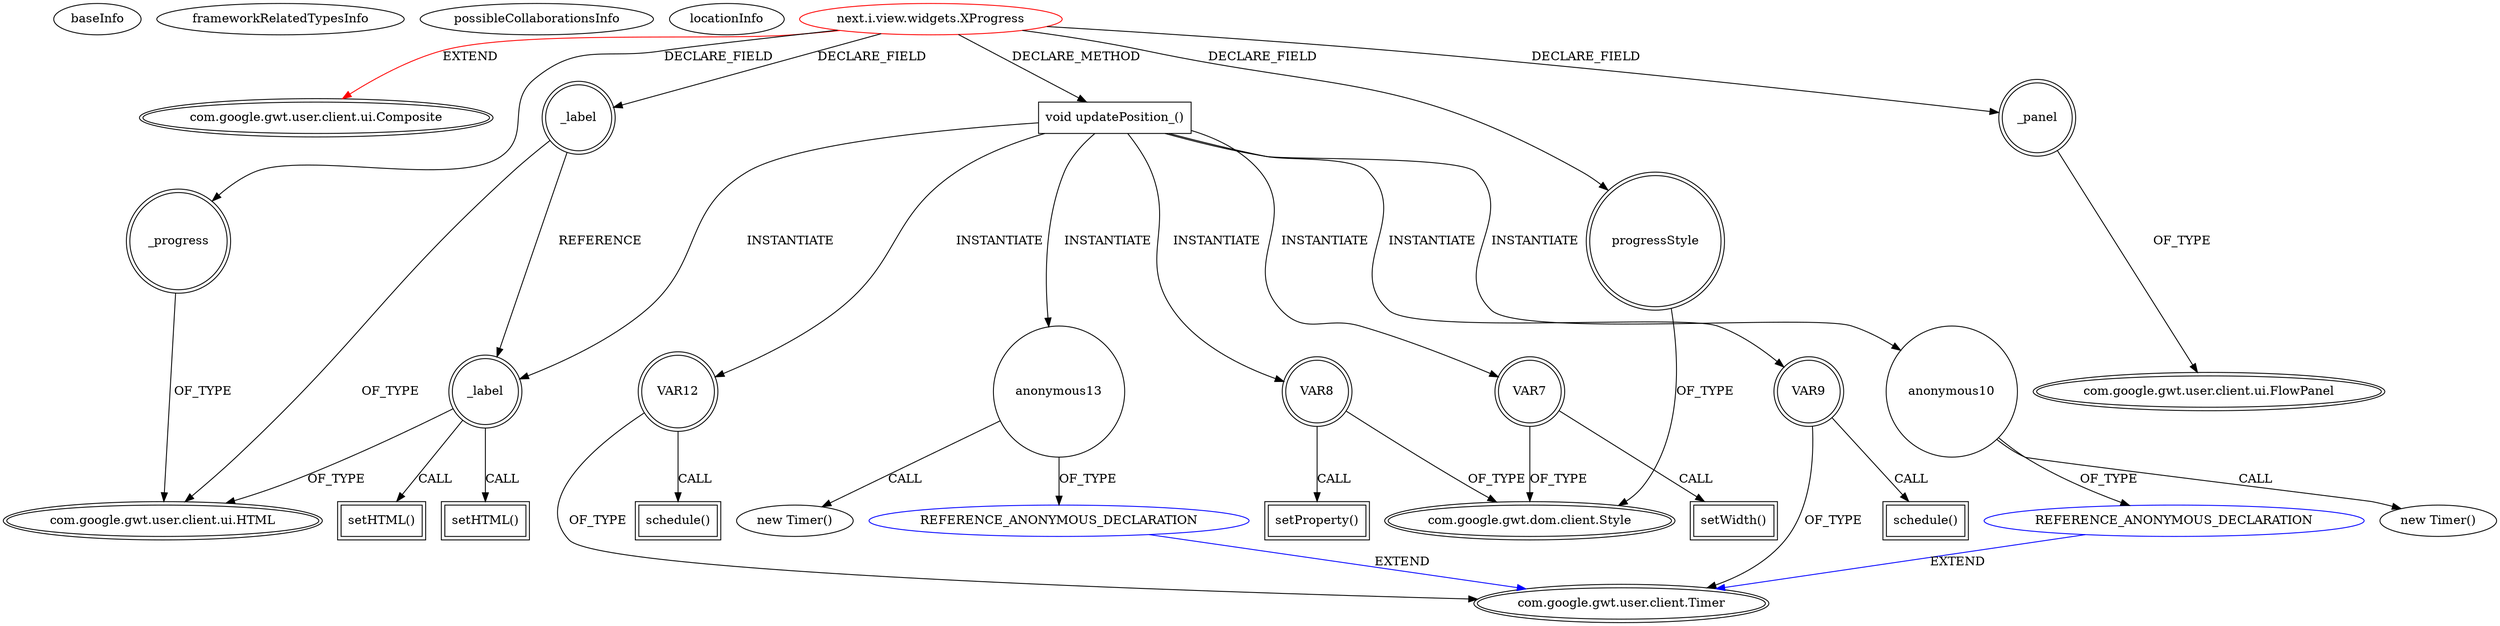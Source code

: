 digraph {
baseInfo[graphId=4209,category="extension_graph",isAnonymous=false,possibleRelation=true]
frameworkRelatedTypesInfo[0="com.google.gwt.user.client.ui.Composite"]
possibleCollaborationsInfo[0="4209~CLIENT_METHOD_DECLARATION-INSTANTIATION-~com.google.gwt.user.client.ui.Composite ~com.google.gwt.user.client.Timer ~false~true"]
locationInfo[projectName="nextinterfaces-next",filePath="/nextinterfaces-next/next-master/src/next/i/view/widgets/XProgress.java",contextSignature="XProgress",graphId="4209"]
0[label="next.i.view.widgets.XProgress",vertexType="ROOT_CLIENT_CLASS_DECLARATION",isFrameworkType=false,color=red]
1[label="com.google.gwt.user.client.ui.Composite",vertexType="FRAMEWORK_CLASS_TYPE",isFrameworkType=true,peripheries=2]
2[label="_label",vertexType="FIELD_DECLARATION",isFrameworkType=true,peripheries=2,shape=circle]
3[label="com.google.gwt.user.client.ui.HTML",vertexType="FRAMEWORK_CLASS_TYPE",isFrameworkType=true,peripheries=2]
4[label="_panel",vertexType="FIELD_DECLARATION",isFrameworkType=true,peripheries=2,shape=circle]
5[label="com.google.gwt.user.client.ui.FlowPanel",vertexType="FRAMEWORK_CLASS_TYPE",isFrameworkType=true,peripheries=2]
6[label="_progress",vertexType="FIELD_DECLARATION",isFrameworkType=true,peripheries=2,shape=circle]
8[label="progressStyle",vertexType="FIELD_DECLARATION",isFrameworkType=true,peripheries=2,shape=circle]
9[label="com.google.gwt.dom.client.Style",vertexType="FRAMEWORK_CLASS_TYPE",isFrameworkType=true,peripheries=2]
37[label="void updatePosition_()",vertexType="CLIENT_METHOD_DECLARATION",isFrameworkType=false,shape=box]
38[label="VAR7",vertexType="VARIABLE_EXPRESION",isFrameworkType=true,peripheries=2,shape=circle]
39[label="setWidth()",vertexType="INSIDE_CALL",isFrameworkType=true,peripheries=2,shape=box]
41[label="VAR8",vertexType="VARIABLE_EXPRESION",isFrameworkType=true,peripheries=2,shape=circle]
42[label="setProperty()",vertexType="INSIDE_CALL",isFrameworkType=true,peripheries=2,shape=box]
44[label="VAR9",vertexType="VARIABLE_EXPRESION",isFrameworkType=true,peripheries=2,shape=circle]
46[label="com.google.gwt.user.client.Timer",vertexType="FRAMEWORK_CLASS_TYPE",isFrameworkType=true,peripheries=2]
45[label="schedule()",vertexType="INSIDE_CALL",isFrameworkType=true,peripheries=2,shape=box]
48[label="anonymous10",vertexType="VARIABLE_EXPRESION",isFrameworkType=false,shape=circle]
49[label="REFERENCE_ANONYMOUS_DECLARATION",vertexType="REFERENCE_ANONYMOUS_DECLARATION",isFrameworkType=false,color=blue]
47[label="new Timer()",vertexType="CONSTRUCTOR_CALL",isFrameworkType=false]
51[label="_label",vertexType="VARIABLE_EXPRESION",isFrameworkType=true,peripheries=2,shape=circle]
52[label="setHTML()",vertexType="INSIDE_CALL",isFrameworkType=true,peripheries=2,shape=box]
54[label="VAR12",vertexType="VARIABLE_EXPRESION",isFrameworkType=true,peripheries=2,shape=circle]
55[label="schedule()",vertexType="INSIDE_CALL",isFrameworkType=true,peripheries=2,shape=box]
58[label="anonymous13",vertexType="VARIABLE_EXPRESION",isFrameworkType=false,shape=circle]
59[label="REFERENCE_ANONYMOUS_DECLARATION",vertexType="REFERENCE_ANONYMOUS_DECLARATION",isFrameworkType=false,color=blue]
57[label="new Timer()",vertexType="CONSTRUCTOR_CALL",isFrameworkType=false]
62[label="setHTML()",vertexType="INSIDE_CALL",isFrameworkType=true,peripheries=2,shape=box]
0->1[label="EXTEND",color=red]
0->2[label="DECLARE_FIELD"]
2->3[label="OF_TYPE"]
0->4[label="DECLARE_FIELD"]
4->5[label="OF_TYPE"]
0->6[label="DECLARE_FIELD"]
6->3[label="OF_TYPE"]
0->8[label="DECLARE_FIELD"]
8->9[label="OF_TYPE"]
0->37[label="DECLARE_METHOD"]
37->38[label="INSTANTIATE"]
38->9[label="OF_TYPE"]
38->39[label="CALL"]
37->41[label="INSTANTIATE"]
41->9[label="OF_TYPE"]
41->42[label="CALL"]
37->44[label="INSTANTIATE"]
44->46[label="OF_TYPE"]
44->45[label="CALL"]
37->48[label="INSTANTIATE"]
49->46[label="EXTEND",color=blue]
48->49[label="OF_TYPE"]
48->47[label="CALL"]
37->51[label="INSTANTIATE"]
2->51[label="REFERENCE"]
51->3[label="OF_TYPE"]
51->52[label="CALL"]
37->54[label="INSTANTIATE"]
54->46[label="OF_TYPE"]
54->55[label="CALL"]
37->58[label="INSTANTIATE"]
59->46[label="EXTEND",color=blue]
58->59[label="OF_TYPE"]
58->57[label="CALL"]
51->62[label="CALL"]
}
